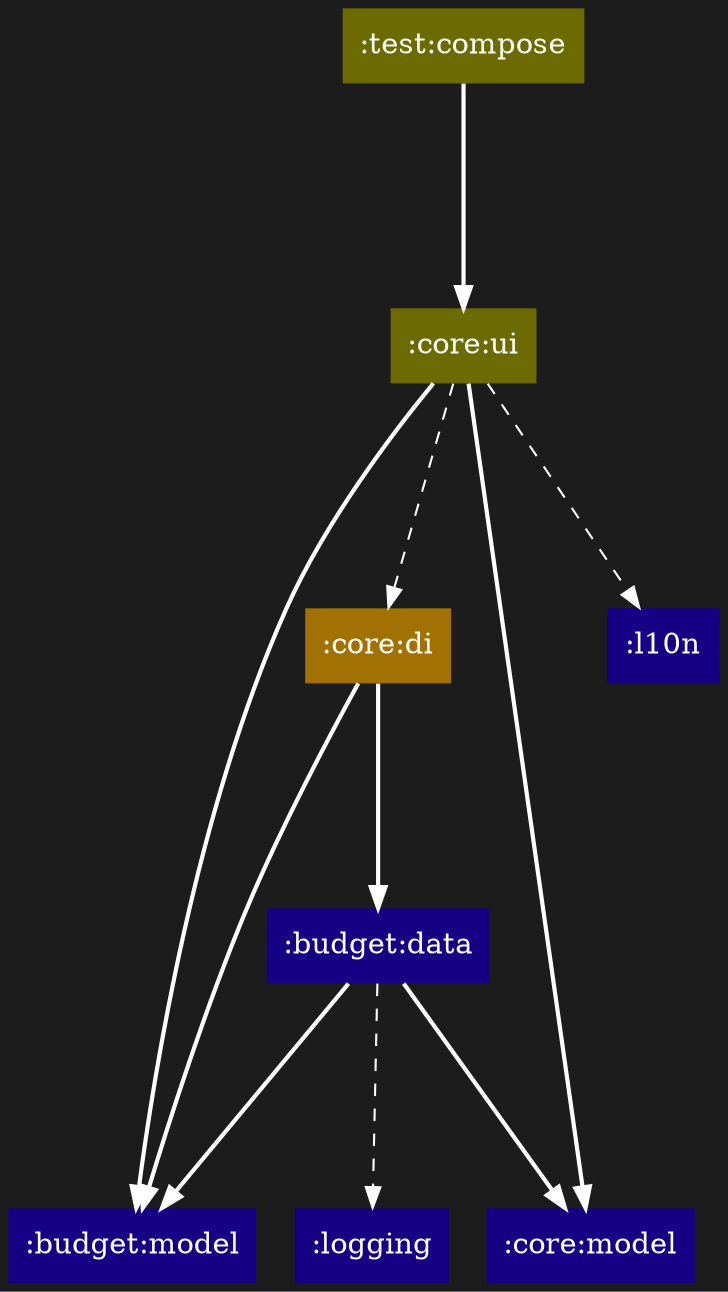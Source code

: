 digraph {
  edge [arrowhead="normal",color="white"]
  graph [layout="dot",bgcolor="#1c1c1c",rankdir="TB",ranksep="1.5"]
  node [shape="box",style="filled",fontcolor="white",color="transparent"]
  ":budget:data" [fillcolor="#160185"]
  ":budget:model" [fillcolor="#160185"]
  ":core:di" [fillcolor="#a17103"]
  ":core:model" [fillcolor="#160185"]
  ":core:ui" [fillcolor="#6b6b01"]
  ":l10n" [fillcolor="#160185"]
  ":logging" [fillcolor="#160185"]
  ":test:compose" [fillcolor="#6b6b01"]
  ":budget:data" -> ":budget:model" [style="bold"]
  ":budget:data" -> ":core:model" [style="bold"]
  ":budget:data" -> ":logging" [style="dashed"]
  ":core:di" -> ":budget:data" [style="bold"]
  ":core:di" -> ":budget:model" [style="bold"]
  ":core:ui" -> ":budget:model" [style="bold"]
  ":core:ui" -> ":core:di" [style="dashed"]
  ":core:ui" -> ":core:model" [style="bold"]
  ":core:ui" -> ":l10n" [style="dashed"]
  ":test:compose" -> ":core:ui" [style="bold"]
}
